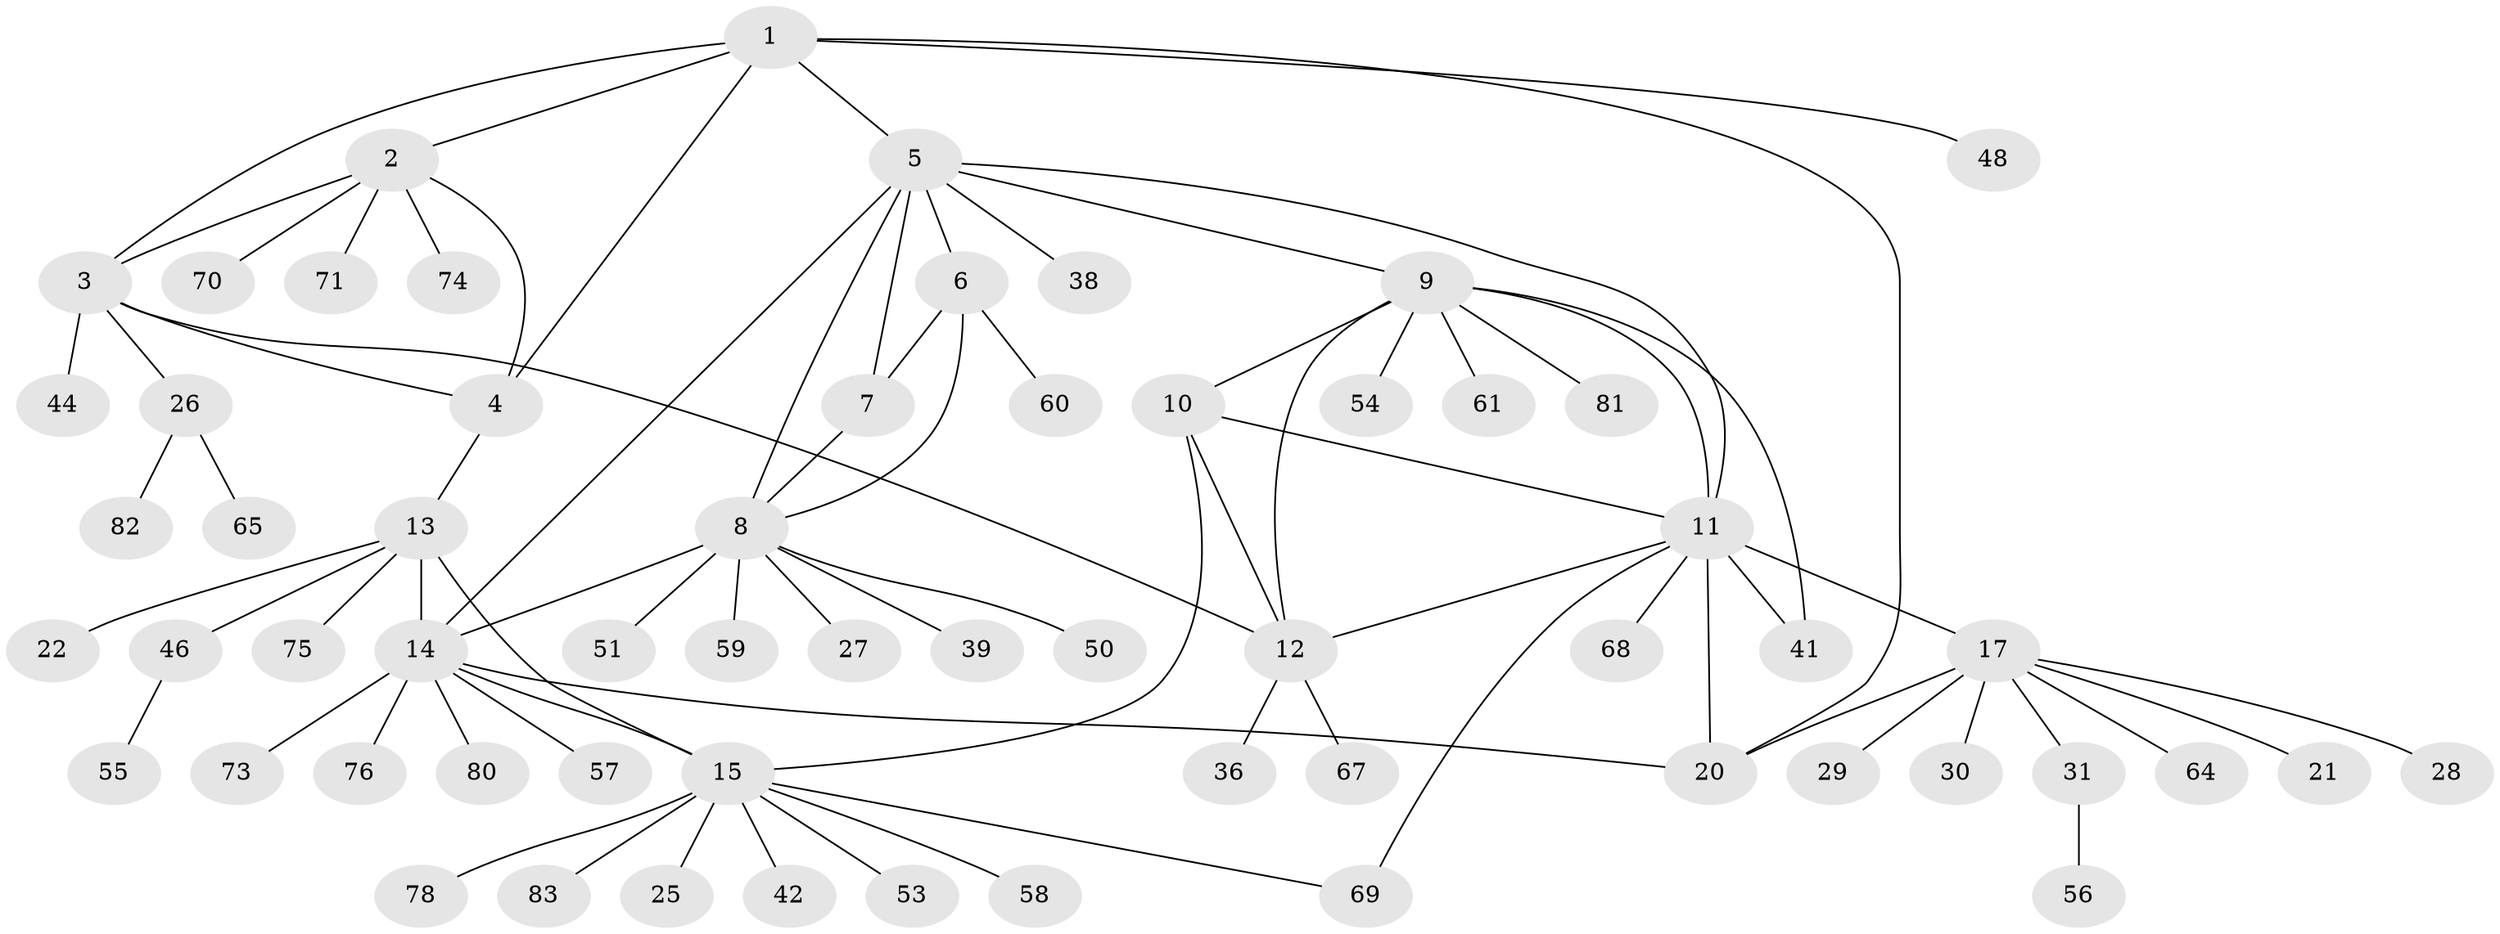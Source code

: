 // Generated by graph-tools (version 1.1) at 2025/52/02/27/25 19:52:14]
// undirected, 61 vertices, 80 edges
graph export_dot {
graph [start="1"]
  node [color=gray90,style=filled];
  1 [super="+66"];
  2 [super="+77"];
  3 [super="+52"];
  4 [super="+63"];
  5 [super="+23"];
  6 [super="+43"];
  7;
  8 [super="+33"];
  9 [super="+32"];
  10 [super="+47"];
  11 [super="+18"];
  12 [super="+24"];
  13 [super="+16"];
  14 [super="+34"];
  15 [super="+40"];
  17 [super="+19"];
  20 [super="+35"];
  21;
  22;
  25;
  26 [super="+49"];
  27 [super="+37"];
  28;
  29;
  30;
  31 [super="+84"];
  36;
  38;
  39 [super="+45"];
  41;
  42;
  44;
  46;
  48;
  50;
  51;
  53;
  54;
  55;
  56;
  57;
  58;
  59;
  60 [super="+62"];
  61;
  64;
  65;
  67;
  68;
  69;
  70;
  71 [super="+72"];
  73;
  74 [super="+79"];
  75;
  76;
  78;
  80;
  81;
  82;
  83;
  1 -- 2;
  1 -- 3;
  1 -- 4;
  1 -- 5;
  1 -- 20;
  1 -- 48;
  2 -- 3;
  2 -- 4;
  2 -- 70;
  2 -- 71;
  2 -- 74;
  3 -- 4;
  3 -- 12;
  3 -- 26;
  3 -- 44;
  4 -- 13;
  5 -- 6;
  5 -- 7;
  5 -- 8;
  5 -- 9;
  5 -- 14;
  5 -- 38;
  5 -- 11;
  6 -- 7;
  6 -- 8;
  6 -- 60;
  7 -- 8;
  8 -- 27;
  8 -- 39;
  8 -- 50;
  8 -- 51;
  8 -- 59;
  8 -- 14;
  9 -- 10;
  9 -- 11;
  9 -- 12;
  9 -- 41;
  9 -- 54;
  9 -- 61;
  9 -- 81;
  10 -- 11;
  10 -- 12;
  10 -- 15;
  11 -- 12;
  11 -- 68;
  11 -- 69;
  11 -- 17 [weight=2];
  11 -- 20;
  11 -- 41;
  12 -- 36;
  12 -- 67;
  13 -- 14 [weight=2];
  13 -- 15 [weight=2];
  13 -- 22;
  13 -- 46;
  13 -- 75;
  14 -- 15;
  14 -- 20;
  14 -- 57;
  14 -- 73;
  14 -- 76;
  14 -- 80;
  15 -- 25;
  15 -- 42;
  15 -- 53;
  15 -- 58;
  15 -- 69;
  15 -- 78;
  15 -- 83;
  17 -- 20 [weight=2];
  17 -- 30;
  17 -- 31;
  17 -- 64;
  17 -- 21;
  17 -- 28;
  17 -- 29;
  26 -- 65;
  26 -- 82;
  31 -- 56;
  46 -- 55;
}
